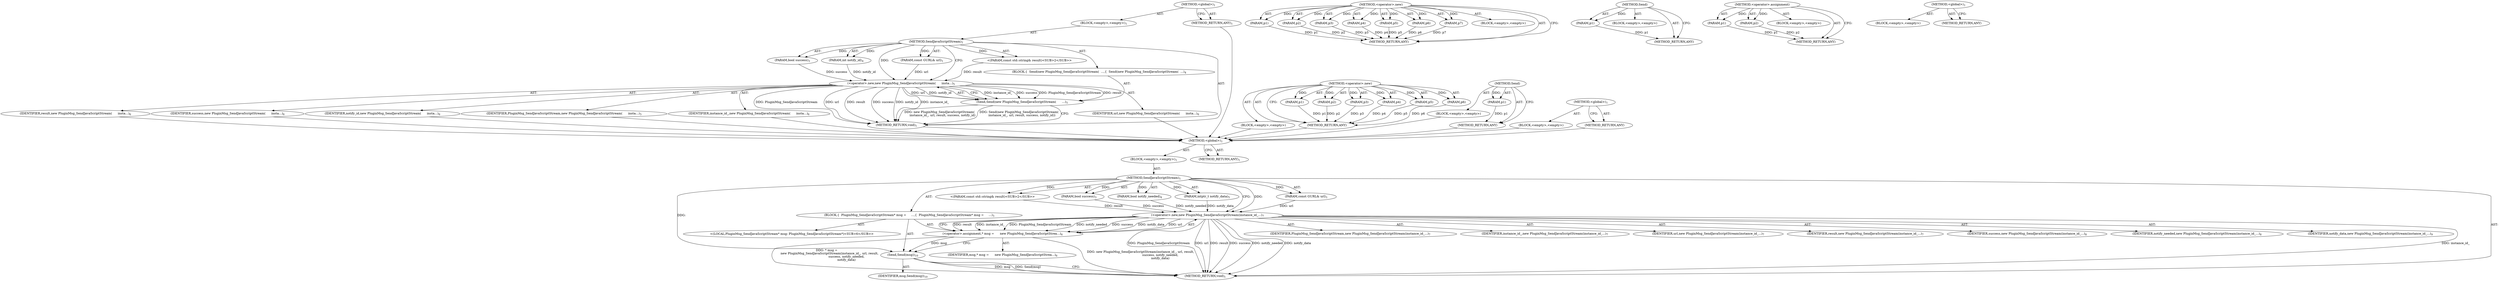 digraph "&lt;global&gt;" {
vulnerable_6 [label=<(METHOD,&lt;global&gt;)<SUB>1</SUB>>];
vulnerable_7 [label=<(BLOCK,&lt;empty&gt;,&lt;empty&gt;)<SUB>1</SUB>>];
vulnerable_8 [label=<(METHOD,SendJavaScriptStream)<SUB>1</SUB>>];
vulnerable_9 [label=<(PARAM,const GURL&amp; url)<SUB>1</SUB>>];
vulnerable_10 [label="<(PARAM,const std::string&amp; result)<SUB>2</SUB>>"];
vulnerable_11 [label=<(PARAM,bool success)<SUB>3</SUB>>];
vulnerable_12 [label=<(PARAM,bool notify_needed)<SUB>4</SUB>>];
vulnerable_13 [label=<(PARAM,intptr_t notify_data)<SUB>5</SUB>>];
vulnerable_14 [label=<(BLOCK,{
  PluginMsg_SendJavaScriptStream* msg =
     ...,{
  PluginMsg_SendJavaScriptStream* msg =
     ...)<SUB>5</SUB>>];
vulnerable_15 [label="<(LOCAL,PluginMsg_SendJavaScriptStream* msg: PluginMsg_SendJavaScriptStream*)<SUB>6</SUB>>"];
vulnerable_16 [label=<(&lt;operator&gt;.assignment,* msg =
      new PluginMsg_SendJavaScriptStrea...)<SUB>6</SUB>>];
vulnerable_17 [label=<(IDENTIFIER,msg,* msg =
      new PluginMsg_SendJavaScriptStrea...)<SUB>6</SUB>>];
vulnerable_18 [label=<(&lt;operator&gt;.new,new PluginMsg_SendJavaScriptStream(instance_id_...)<SUB>7</SUB>>];
vulnerable_19 [label=<(IDENTIFIER,PluginMsg_SendJavaScriptStream,new PluginMsg_SendJavaScriptStream(instance_id_...)<SUB>7</SUB>>];
vulnerable_20 [label=<(IDENTIFIER,instance_id_,new PluginMsg_SendJavaScriptStream(instance_id_...)<SUB>7</SUB>>];
vulnerable_21 [label=<(IDENTIFIER,url,new PluginMsg_SendJavaScriptStream(instance_id_...)<SUB>7</SUB>>];
vulnerable_22 [label=<(IDENTIFIER,result,new PluginMsg_SendJavaScriptStream(instance_id_...)<SUB>7</SUB>>];
vulnerable_23 [label=<(IDENTIFIER,success,new PluginMsg_SendJavaScriptStream(instance_id_...)<SUB>8</SUB>>];
vulnerable_24 [label=<(IDENTIFIER,notify_needed,new PluginMsg_SendJavaScriptStream(instance_id_...)<SUB>8</SUB>>];
vulnerable_25 [label=<(IDENTIFIER,notify_data,new PluginMsg_SendJavaScriptStream(instance_id_...)<SUB>9</SUB>>];
vulnerable_26 [label=<(Send,Send(msg))<SUB>10</SUB>>];
vulnerable_27 [label=<(IDENTIFIER,msg,Send(msg))<SUB>10</SUB>>];
vulnerable_28 [label=<(METHOD_RETURN,void)<SUB>1</SUB>>];
vulnerable_30 [label=<(METHOD_RETURN,ANY)<SUB>1</SUB>>];
vulnerable_60 [label=<(METHOD,&lt;operator&gt;.new)>];
vulnerable_61 [label=<(PARAM,p1)>];
vulnerable_62 [label=<(PARAM,p2)>];
vulnerable_63 [label=<(PARAM,p3)>];
vulnerable_64 [label=<(PARAM,p4)>];
vulnerable_65 [label=<(PARAM,p5)>];
vulnerable_66 [label=<(PARAM,p6)>];
vulnerable_67 [label=<(PARAM,p7)>];
vulnerable_68 [label=<(BLOCK,&lt;empty&gt;,&lt;empty&gt;)>];
vulnerable_69 [label=<(METHOD_RETURN,ANY)>];
vulnerable_70 [label=<(METHOD,Send)>];
vulnerable_71 [label=<(PARAM,p1)>];
vulnerable_72 [label=<(BLOCK,&lt;empty&gt;,&lt;empty&gt;)>];
vulnerable_73 [label=<(METHOD_RETURN,ANY)>];
vulnerable_55 [label=<(METHOD,&lt;operator&gt;.assignment)>];
vulnerable_56 [label=<(PARAM,p1)>];
vulnerable_57 [label=<(PARAM,p2)>];
vulnerable_58 [label=<(BLOCK,&lt;empty&gt;,&lt;empty&gt;)>];
vulnerable_59 [label=<(METHOD_RETURN,ANY)>];
vulnerable_49 [label=<(METHOD,&lt;global&gt;)<SUB>1</SUB>>];
vulnerable_50 [label=<(BLOCK,&lt;empty&gt;,&lt;empty&gt;)>];
vulnerable_51 [label=<(METHOD_RETURN,ANY)>];
fixed_6 [label=<(METHOD,&lt;global&gt;)<SUB>1</SUB>>];
fixed_7 [label=<(BLOCK,&lt;empty&gt;,&lt;empty&gt;)<SUB>1</SUB>>];
fixed_8 [label=<(METHOD,SendJavaScriptStream)<SUB>1</SUB>>];
fixed_9 [label=<(PARAM,const GURL&amp; url)<SUB>1</SUB>>];
fixed_10 [label="<(PARAM,const std::string&amp; result)<SUB>2</SUB>>"];
fixed_11 [label=<(PARAM,bool success)<SUB>3</SUB>>];
fixed_12 [label=<(PARAM,int notify_id)<SUB>4</SUB>>];
fixed_13 [label=<(BLOCK,{
  Send(new PluginMsg_SendJavaScriptStream(
  ...,{
  Send(new PluginMsg_SendJavaScriptStream(
  ...)<SUB>4</SUB>>];
fixed_14 [label=<(Send,Send(new PluginMsg_SendJavaScriptStream(
      ...)<SUB>5</SUB>>];
fixed_15 [label=<(&lt;operator&gt;.new,new PluginMsg_SendJavaScriptStream(
      insta...)<SUB>5</SUB>>];
fixed_16 [label=<(IDENTIFIER,PluginMsg_SendJavaScriptStream,new PluginMsg_SendJavaScriptStream(
      insta...)<SUB>5</SUB>>];
fixed_17 [label=<(IDENTIFIER,instance_id_,new PluginMsg_SendJavaScriptStream(
      insta...)<SUB>6</SUB>>];
fixed_18 [label=<(IDENTIFIER,url,new PluginMsg_SendJavaScriptStream(
      insta...)<SUB>6</SUB>>];
fixed_19 [label=<(IDENTIFIER,result,new PluginMsg_SendJavaScriptStream(
      insta...)<SUB>6</SUB>>];
fixed_20 [label=<(IDENTIFIER,success,new PluginMsg_SendJavaScriptStream(
      insta...)<SUB>6</SUB>>];
fixed_21 [label=<(IDENTIFIER,notify_id,new PluginMsg_SendJavaScriptStream(
      insta...)<SUB>6</SUB>>];
fixed_22 [label=<(METHOD_RETURN,void)<SUB>1</SUB>>];
fixed_24 [label=<(METHOD_RETURN,ANY)<SUB>1</SUB>>];
fixed_51 [label=<(METHOD,&lt;operator&gt;.new)>];
fixed_52 [label=<(PARAM,p1)>];
fixed_53 [label=<(PARAM,p2)>];
fixed_54 [label=<(PARAM,p3)>];
fixed_55 [label=<(PARAM,p4)>];
fixed_56 [label=<(PARAM,p5)>];
fixed_57 [label=<(PARAM,p6)>];
fixed_58 [label=<(BLOCK,&lt;empty&gt;,&lt;empty&gt;)>];
fixed_59 [label=<(METHOD_RETURN,ANY)>];
fixed_47 [label=<(METHOD,Send)>];
fixed_48 [label=<(PARAM,p1)>];
fixed_49 [label=<(BLOCK,&lt;empty&gt;,&lt;empty&gt;)>];
fixed_50 [label=<(METHOD_RETURN,ANY)>];
fixed_41 [label=<(METHOD,&lt;global&gt;)<SUB>1</SUB>>];
fixed_42 [label=<(BLOCK,&lt;empty&gt;,&lt;empty&gt;)>];
fixed_43 [label=<(METHOD_RETURN,ANY)>];
vulnerable_6 -> vulnerable_7  [key=0, label="AST: "];
vulnerable_6 -> vulnerable_30  [key=0, label="AST: "];
vulnerable_6 -> vulnerable_30  [key=1, label="CFG: "];
vulnerable_7 -> vulnerable_8  [key=0, label="AST: "];
vulnerable_8 -> vulnerable_9  [key=0, label="AST: "];
vulnerable_8 -> vulnerable_9  [key=1, label="DDG: "];
vulnerable_8 -> vulnerable_10  [key=0, label="AST: "];
vulnerable_8 -> vulnerable_10  [key=1, label="DDG: "];
vulnerable_8 -> vulnerable_11  [key=0, label="AST: "];
vulnerable_8 -> vulnerable_11  [key=1, label="DDG: "];
vulnerable_8 -> vulnerable_12  [key=0, label="AST: "];
vulnerable_8 -> vulnerable_12  [key=1, label="DDG: "];
vulnerable_8 -> vulnerable_13  [key=0, label="AST: "];
vulnerable_8 -> vulnerable_13  [key=1, label="DDG: "];
vulnerable_8 -> vulnerable_14  [key=0, label="AST: "];
vulnerable_8 -> vulnerable_28  [key=0, label="AST: "];
vulnerable_8 -> vulnerable_18  [key=0, label="CFG: "];
vulnerable_8 -> vulnerable_18  [key=1, label="DDG: "];
vulnerable_8 -> vulnerable_26  [key=0, label="DDG: "];
vulnerable_9 -> vulnerable_18  [key=0, label="DDG: url"];
vulnerable_10 -> vulnerable_18  [key=0, label="DDG: result"];
vulnerable_11 -> vulnerable_18  [key=0, label="DDG: success"];
vulnerable_12 -> vulnerable_18  [key=0, label="DDG: notify_needed"];
vulnerable_13 -> vulnerable_18  [key=0, label="DDG: notify_data"];
vulnerable_14 -> vulnerable_15  [key=0, label="AST: "];
vulnerable_14 -> vulnerable_16  [key=0, label="AST: "];
vulnerable_14 -> vulnerable_26  [key=0, label="AST: "];
vulnerable_16 -> vulnerable_17  [key=0, label="AST: "];
vulnerable_16 -> vulnerable_18  [key=0, label="AST: "];
vulnerable_16 -> vulnerable_26  [key=0, label="CFG: "];
vulnerable_16 -> vulnerable_26  [key=1, label="DDG: msg"];
vulnerable_16 -> vulnerable_28  [key=0, label="DDG: new PluginMsg_SendJavaScriptStream(instance_id_, url, result,
                                         success, notify_needed,
                                         notify_data)"];
vulnerable_16 -> vulnerable_28  [key=1, label="DDG: * msg =
      new PluginMsg_SendJavaScriptStream(instance_id_, url, result,
                                         success, notify_needed,
                                         notify_data)"];
vulnerable_18 -> vulnerable_19  [key=0, label="AST: "];
vulnerable_18 -> vulnerable_20  [key=0, label="AST: "];
vulnerable_18 -> vulnerable_21  [key=0, label="AST: "];
vulnerable_18 -> vulnerable_22  [key=0, label="AST: "];
vulnerable_18 -> vulnerable_23  [key=0, label="AST: "];
vulnerable_18 -> vulnerable_24  [key=0, label="AST: "];
vulnerable_18 -> vulnerable_25  [key=0, label="AST: "];
vulnerable_18 -> vulnerable_16  [key=0, label="CFG: "];
vulnerable_18 -> vulnerable_16  [key=1, label="DDG: result"];
vulnerable_18 -> vulnerable_16  [key=2, label="DDG: instance_id_"];
vulnerable_18 -> vulnerable_16  [key=3, label="DDG: PluginMsg_SendJavaScriptStream"];
vulnerable_18 -> vulnerable_16  [key=4, label="DDG: notify_needed"];
vulnerable_18 -> vulnerable_16  [key=5, label="DDG: success"];
vulnerable_18 -> vulnerable_16  [key=6, label="DDG: notify_data"];
vulnerable_18 -> vulnerable_16  [key=7, label="DDG: url"];
vulnerable_18 -> vulnerable_28  [key=0, label="DDG: PluginMsg_SendJavaScriptStream"];
vulnerable_18 -> vulnerable_28  [key=1, label="DDG: url"];
vulnerable_18 -> vulnerable_28  [key=2, label="DDG: result"];
vulnerable_18 -> vulnerable_28  [key=3, label="DDG: success"];
vulnerable_18 -> vulnerable_28  [key=4, label="DDG: notify_needed"];
vulnerable_18 -> vulnerable_28  [key=5, label="DDG: notify_data"];
vulnerable_18 -> vulnerable_28  [key=6, label="DDG: instance_id_"];
vulnerable_26 -> vulnerable_27  [key=0, label="AST: "];
vulnerable_26 -> vulnerable_28  [key=0, label="CFG: "];
vulnerable_26 -> vulnerable_28  [key=1, label="DDG: msg"];
vulnerable_26 -> vulnerable_28  [key=2, label="DDG: Send(msg)"];
vulnerable_60 -> vulnerable_61  [key=0, label="AST: "];
vulnerable_60 -> vulnerable_61  [key=1, label="DDG: "];
vulnerable_60 -> vulnerable_68  [key=0, label="AST: "];
vulnerable_60 -> vulnerable_62  [key=0, label="AST: "];
vulnerable_60 -> vulnerable_62  [key=1, label="DDG: "];
vulnerable_60 -> vulnerable_69  [key=0, label="AST: "];
vulnerable_60 -> vulnerable_69  [key=1, label="CFG: "];
vulnerable_60 -> vulnerable_63  [key=0, label="AST: "];
vulnerable_60 -> vulnerable_63  [key=1, label="DDG: "];
vulnerable_60 -> vulnerable_64  [key=0, label="AST: "];
vulnerable_60 -> vulnerable_64  [key=1, label="DDG: "];
vulnerable_60 -> vulnerable_65  [key=0, label="AST: "];
vulnerable_60 -> vulnerable_65  [key=1, label="DDG: "];
vulnerable_60 -> vulnerable_66  [key=0, label="AST: "];
vulnerable_60 -> vulnerable_66  [key=1, label="DDG: "];
vulnerable_60 -> vulnerable_67  [key=0, label="AST: "];
vulnerable_60 -> vulnerable_67  [key=1, label="DDG: "];
vulnerable_61 -> vulnerable_69  [key=0, label="DDG: p1"];
vulnerable_62 -> vulnerable_69  [key=0, label="DDG: p2"];
vulnerable_63 -> vulnerable_69  [key=0, label="DDG: p3"];
vulnerable_64 -> vulnerable_69  [key=0, label="DDG: p4"];
vulnerable_65 -> vulnerable_69  [key=0, label="DDG: p5"];
vulnerable_66 -> vulnerable_69  [key=0, label="DDG: p6"];
vulnerable_67 -> vulnerable_69  [key=0, label="DDG: p7"];
vulnerable_70 -> vulnerable_71  [key=0, label="AST: "];
vulnerable_70 -> vulnerable_71  [key=1, label="DDG: "];
vulnerable_70 -> vulnerable_72  [key=0, label="AST: "];
vulnerable_70 -> vulnerable_73  [key=0, label="AST: "];
vulnerable_70 -> vulnerable_73  [key=1, label="CFG: "];
vulnerable_71 -> vulnerable_73  [key=0, label="DDG: p1"];
vulnerable_55 -> vulnerable_56  [key=0, label="AST: "];
vulnerable_55 -> vulnerable_56  [key=1, label="DDG: "];
vulnerable_55 -> vulnerable_58  [key=0, label="AST: "];
vulnerable_55 -> vulnerable_57  [key=0, label="AST: "];
vulnerable_55 -> vulnerable_57  [key=1, label="DDG: "];
vulnerable_55 -> vulnerable_59  [key=0, label="AST: "];
vulnerable_55 -> vulnerable_59  [key=1, label="CFG: "];
vulnerable_56 -> vulnerable_59  [key=0, label="DDG: p1"];
vulnerable_57 -> vulnerable_59  [key=0, label="DDG: p2"];
vulnerable_49 -> vulnerable_50  [key=0, label="AST: "];
vulnerable_49 -> vulnerable_51  [key=0, label="AST: "];
vulnerable_49 -> vulnerable_51  [key=1, label="CFG: "];
fixed_6 -> fixed_7  [key=0, label="AST: "];
fixed_6 -> fixed_24  [key=0, label="AST: "];
fixed_6 -> fixed_24  [key=1, label="CFG: "];
fixed_7 -> fixed_8  [key=0, label="AST: "];
fixed_8 -> fixed_9  [key=0, label="AST: "];
fixed_8 -> fixed_9  [key=1, label="DDG: "];
fixed_8 -> fixed_10  [key=0, label="AST: "];
fixed_8 -> fixed_10  [key=1, label="DDG: "];
fixed_8 -> fixed_11  [key=0, label="AST: "];
fixed_8 -> fixed_11  [key=1, label="DDG: "];
fixed_8 -> fixed_12  [key=0, label="AST: "];
fixed_8 -> fixed_12  [key=1, label="DDG: "];
fixed_8 -> fixed_13  [key=0, label="AST: "];
fixed_8 -> fixed_22  [key=0, label="AST: "];
fixed_8 -> fixed_15  [key=0, label="CFG: "];
fixed_8 -> fixed_15  [key=1, label="DDG: "];
fixed_9 -> fixed_15  [key=0, label="DDG: url"];
fixed_10 -> fixed_15  [key=0, label="DDG: result"];
fixed_11 -> fixed_15  [key=0, label="DDG: success"];
fixed_12 -> fixed_15  [key=0, label="DDG: notify_id"];
fixed_13 -> fixed_14  [key=0, label="AST: "];
fixed_14 -> fixed_15  [key=0, label="AST: "];
fixed_14 -> fixed_22  [key=0, label="CFG: "];
fixed_14 -> fixed_22  [key=1, label="DDG: new PluginMsg_SendJavaScriptStream(
      instance_id_, url, result, success, notify_id)"];
fixed_14 -> fixed_22  [key=2, label="DDG: Send(new PluginMsg_SendJavaScriptStream(
      instance_id_, url, result, success, notify_id))"];
fixed_15 -> fixed_16  [key=0, label="AST: "];
fixed_15 -> fixed_17  [key=0, label="AST: "];
fixed_15 -> fixed_18  [key=0, label="AST: "];
fixed_15 -> fixed_19  [key=0, label="AST: "];
fixed_15 -> fixed_20  [key=0, label="AST: "];
fixed_15 -> fixed_21  [key=0, label="AST: "];
fixed_15 -> fixed_14  [key=0, label="CFG: "];
fixed_15 -> fixed_14  [key=1, label="DDG: instance_id_"];
fixed_15 -> fixed_14  [key=2, label="DDG: success"];
fixed_15 -> fixed_14  [key=3, label="DDG: PluginMsg_SendJavaScriptStream"];
fixed_15 -> fixed_14  [key=4, label="DDG: result"];
fixed_15 -> fixed_14  [key=5, label="DDG: url"];
fixed_15 -> fixed_14  [key=6, label="DDG: notify_id"];
fixed_15 -> fixed_22  [key=0, label="DDG: PluginMsg_SendJavaScriptStream"];
fixed_15 -> fixed_22  [key=1, label="DDG: url"];
fixed_15 -> fixed_22  [key=2, label="DDG: result"];
fixed_15 -> fixed_22  [key=3, label="DDG: success"];
fixed_15 -> fixed_22  [key=4, label="DDG: notify_id"];
fixed_15 -> fixed_22  [key=5, label="DDG: instance_id_"];
fixed_16 -> vulnerable_6  [key=0];
fixed_17 -> vulnerable_6  [key=0];
fixed_18 -> vulnerable_6  [key=0];
fixed_19 -> vulnerable_6  [key=0];
fixed_20 -> vulnerable_6  [key=0];
fixed_21 -> vulnerable_6  [key=0];
fixed_22 -> vulnerable_6  [key=0];
fixed_24 -> vulnerable_6  [key=0];
fixed_51 -> fixed_52  [key=0, label="AST: "];
fixed_51 -> fixed_52  [key=1, label="DDG: "];
fixed_51 -> fixed_58  [key=0, label="AST: "];
fixed_51 -> fixed_53  [key=0, label="AST: "];
fixed_51 -> fixed_53  [key=1, label="DDG: "];
fixed_51 -> fixed_59  [key=0, label="AST: "];
fixed_51 -> fixed_59  [key=1, label="CFG: "];
fixed_51 -> fixed_54  [key=0, label="AST: "];
fixed_51 -> fixed_54  [key=1, label="DDG: "];
fixed_51 -> fixed_55  [key=0, label="AST: "];
fixed_51 -> fixed_55  [key=1, label="DDG: "];
fixed_51 -> fixed_56  [key=0, label="AST: "];
fixed_51 -> fixed_56  [key=1, label="DDG: "];
fixed_51 -> fixed_57  [key=0, label="AST: "];
fixed_51 -> fixed_57  [key=1, label="DDG: "];
fixed_52 -> fixed_59  [key=0, label="DDG: p1"];
fixed_53 -> fixed_59  [key=0, label="DDG: p2"];
fixed_54 -> fixed_59  [key=0, label="DDG: p3"];
fixed_55 -> fixed_59  [key=0, label="DDG: p4"];
fixed_56 -> fixed_59  [key=0, label="DDG: p5"];
fixed_57 -> fixed_59  [key=0, label="DDG: p6"];
fixed_58 -> vulnerable_6  [key=0];
fixed_59 -> vulnerable_6  [key=0];
fixed_47 -> fixed_48  [key=0, label="AST: "];
fixed_47 -> fixed_48  [key=1, label="DDG: "];
fixed_47 -> fixed_49  [key=0, label="AST: "];
fixed_47 -> fixed_50  [key=0, label="AST: "];
fixed_47 -> fixed_50  [key=1, label="CFG: "];
fixed_48 -> fixed_50  [key=0, label="DDG: p1"];
fixed_49 -> vulnerable_6  [key=0];
fixed_50 -> vulnerable_6  [key=0];
fixed_41 -> fixed_42  [key=0, label="AST: "];
fixed_41 -> fixed_43  [key=0, label="AST: "];
fixed_41 -> fixed_43  [key=1, label="CFG: "];
fixed_42 -> vulnerable_6  [key=0];
fixed_43 -> vulnerable_6  [key=0];
}

